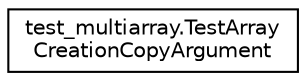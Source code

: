 digraph "Graphical Class Hierarchy"
{
 // LATEX_PDF_SIZE
  edge [fontname="Helvetica",fontsize="10",labelfontname="Helvetica",labelfontsize="10"];
  node [fontname="Helvetica",fontsize="10",shape=record];
  rankdir="LR";
  Node0 [label="test_multiarray.TestArray\lCreationCopyArgument",height=0.2,width=0.4,color="black", fillcolor="white", style="filled",URL="$classtest__multiarray_1_1TestArrayCreationCopyArgument.html",tooltip=" "];
}
